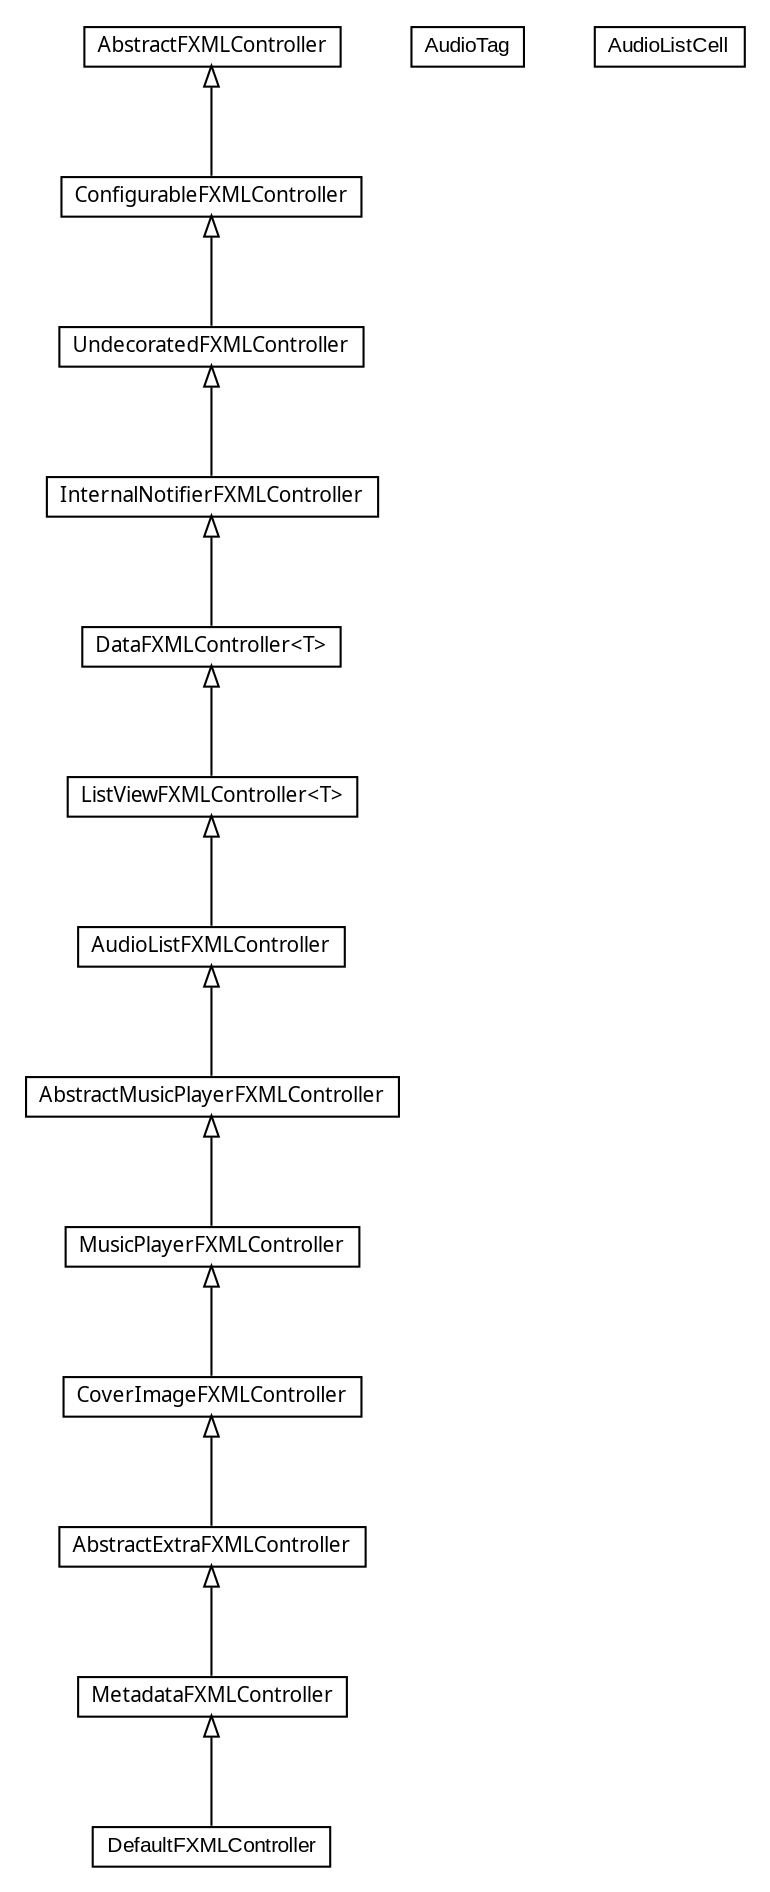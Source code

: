 #!/usr/local/bin/dot
#
# Class diagram 
# Generated by UMLGraph version 5.1 (http://www.umlgraph.org/)
#

digraph G {
	edge [fontname="arial",fontsize=10,labelfontname="arial",labelfontsize=10];
	node [fontname="arial",fontsize=10,shape=plaintext];
	nodesep=0.25;
	ranksep=0.5;
	// org.olympe.musicplayer.fxml.UndecoratedFXMLController
	c121 [label=<<table title="org.olympe.musicplayer.fxml.UndecoratedFXMLController" border="0" cellborder="1" cellspacing="0" cellpadding="2" port="p" href="./UndecoratedFXMLController.html">
		<tr><td><table border="0" cellspacing="0" cellpadding="1">
<tr><td align="center" balign="center"><font face="ariali"> UndecoratedFXMLController </font></td></tr>
		</table></td></tr>
		</table>>, fontname="arial", fontcolor="black", fontsize=10.0];
	// org.olympe.musicplayer.fxml.MusicPlayerFXMLController
	c122 [label=<<table title="org.olympe.musicplayer.fxml.MusicPlayerFXMLController" border="0" cellborder="1" cellspacing="0" cellpadding="2" port="p" href="./MusicPlayerFXMLController.html">
		<tr><td><table border="0" cellspacing="0" cellpadding="1">
<tr><td align="center" balign="center"><font face="ariali"> MusicPlayerFXMLController </font></td></tr>
		</table></td></tr>
		</table>>, fontname="arial", fontcolor="black", fontsize=10.0];
	// org.olympe.musicplayer.fxml.MetadataFXMLController
	c123 [label=<<table title="org.olympe.musicplayer.fxml.MetadataFXMLController" border="0" cellborder="1" cellspacing="0" cellpadding="2" port="p" href="./MetadataFXMLController.html">
		<tr><td><table border="0" cellspacing="0" cellpadding="1">
<tr><td align="center" balign="center"><font face="ariali"> MetadataFXMLController </font></td></tr>
		</table></td></tr>
		</table>>, fontname="arial", fontcolor="black", fontsize=10.0];
	// org.olympe.musicplayer.fxml.MetadataFXMLController.AudioTag
	c124 [label=<<table title="org.olympe.musicplayer.fxml.MetadataFXMLController.AudioTag" border="0" cellborder="1" cellspacing="0" cellpadding="2" port="p" href="./MetadataFXMLController.AudioTag.html">
		<tr><td><table border="0" cellspacing="0" cellpadding="1">
<tr><td align="center" balign="center"> AudioTag </td></tr>
		</table></td></tr>
		</table>>, fontname="arial", fontcolor="black", fontsize=10.0];
	// org.olympe.musicplayer.fxml.ListViewFXMLController<T>
	c125 [label=<<table title="org.olympe.musicplayer.fxml.ListViewFXMLController" border="0" cellborder="1" cellspacing="0" cellpadding="2" port="p" href="./ListViewFXMLController.html">
		<tr><td><table border="0" cellspacing="0" cellpadding="1">
<tr><td align="center" balign="center"><font face="ariali"> ListViewFXMLController&lt;T&gt; </font></td></tr>
		</table></td></tr>
		</table>>, fontname="arial", fontcolor="black", fontsize=10.0];
	// org.olympe.musicplayer.fxml.InternalNotifierFXMLController
	c126 [label=<<table title="org.olympe.musicplayer.fxml.InternalNotifierFXMLController" border="0" cellborder="1" cellspacing="0" cellpadding="2" port="p" href="./InternalNotifierFXMLController.html">
		<tr><td><table border="0" cellspacing="0" cellpadding="1">
<tr><td align="center" balign="center"><font face="ariali"> InternalNotifierFXMLController </font></td></tr>
		</table></td></tr>
		</table>>, fontname="arial", fontcolor="black", fontsize=10.0];
	// org.olympe.musicplayer.fxml.DefaultFXMLController
	c127 [label=<<table title="org.olympe.musicplayer.fxml.DefaultFXMLController" border="0" cellborder="1" cellspacing="0" cellpadding="2" port="p" href="./DefaultFXMLController.html">
		<tr><td><table border="0" cellspacing="0" cellpadding="1">
<tr><td align="center" balign="center"> DefaultFXMLController </td></tr>
		</table></td></tr>
		</table>>, fontname="arial", fontcolor="black", fontsize=10.0];
	// org.olympe.musicplayer.fxml.DataFXMLController<T>
	c128 [label=<<table title="org.olympe.musicplayer.fxml.DataFXMLController" border="0" cellborder="1" cellspacing="0" cellpadding="2" port="p" href="./DataFXMLController.html">
		<tr><td><table border="0" cellspacing="0" cellpadding="1">
<tr><td align="center" balign="center"><font face="ariali"> DataFXMLController&lt;T&gt; </font></td></tr>
		</table></td></tr>
		</table>>, fontname="arial", fontcolor="black", fontsize=10.0];
	// org.olympe.musicplayer.fxml.CoverImageFXMLController
	c129 [label=<<table title="org.olympe.musicplayer.fxml.CoverImageFXMLController" border="0" cellborder="1" cellspacing="0" cellpadding="2" port="p" href="./CoverImageFXMLController.html">
		<tr><td><table border="0" cellspacing="0" cellpadding="1">
<tr><td align="center" balign="center"><font face="ariali"> CoverImageFXMLController </font></td></tr>
		</table></td></tr>
		</table>>, fontname="arial", fontcolor="black", fontsize=10.0];
	// org.olympe.musicplayer.fxml.ConfigurableFXMLController
	c130 [label=<<table title="org.olympe.musicplayer.fxml.ConfigurableFXMLController" border="0" cellborder="1" cellspacing="0" cellpadding="2" port="p" href="./ConfigurableFXMLController.html">
		<tr><td><table border="0" cellspacing="0" cellpadding="1">
<tr><td align="center" balign="center"><font face="ariali"> ConfigurableFXMLController </font></td></tr>
		</table></td></tr>
		</table>>, fontname="arial", fontcolor="black", fontsize=10.0];
	// org.olympe.musicplayer.fxml.AudioListFXMLController
	c131 [label=<<table title="org.olympe.musicplayer.fxml.AudioListFXMLController" border="0" cellborder="1" cellspacing="0" cellpadding="2" port="p" href="./AudioListFXMLController.html">
		<tr><td><table border="0" cellspacing="0" cellpadding="1">
<tr><td align="center" balign="center"><font face="ariali"> AudioListFXMLController </font></td></tr>
		</table></td></tr>
		</table>>, fontname="arial", fontcolor="black", fontsize=10.0];
	// org.olympe.musicplayer.fxml.AudioListFXMLController.AudioListCell
	c132 [label=<<table title="org.olympe.musicplayer.fxml.AudioListFXMLController.AudioListCell" border="0" cellborder="1" cellspacing="0" cellpadding="2" port="p" href="./AudioListFXMLController.AudioListCell.html">
		<tr><td><table border="0" cellspacing="0" cellpadding="1">
<tr><td align="center" balign="center"> AudioListCell </td></tr>
		</table></td></tr>
		</table>>, fontname="arial", fontcolor="black", fontsize=10.0];
	// org.olympe.musicplayer.fxml.AbstractMusicPlayerFXMLController
	c133 [label=<<table title="org.olympe.musicplayer.fxml.AbstractMusicPlayerFXMLController" border="0" cellborder="1" cellspacing="0" cellpadding="2" port="p" href="./AbstractMusicPlayerFXMLController.html">
		<tr><td><table border="0" cellspacing="0" cellpadding="1">
<tr><td align="center" balign="center"><font face="ariali"> AbstractMusicPlayerFXMLController </font></td></tr>
		</table></td></tr>
		</table>>, fontname="arial", fontcolor="black", fontsize=10.0];
	// org.olympe.musicplayer.fxml.AbstractFXMLController
	c134 [label=<<table title="org.olympe.musicplayer.fxml.AbstractFXMLController" border="0" cellborder="1" cellspacing="0" cellpadding="2" port="p" href="./AbstractFXMLController.html">
		<tr><td><table border="0" cellspacing="0" cellpadding="1">
<tr><td align="center" balign="center"><font face="ariali"> AbstractFXMLController </font></td></tr>
		</table></td></tr>
		</table>>, fontname="arial", fontcolor="black", fontsize=10.0];
	// org.olympe.musicplayer.fxml.AbstractExtraFXMLController
	c135 [label=<<table title="org.olympe.musicplayer.fxml.AbstractExtraFXMLController" border="0" cellborder="1" cellspacing="0" cellpadding="2" port="p" href="./AbstractExtraFXMLController.html">
		<tr><td><table border="0" cellspacing="0" cellpadding="1">
<tr><td align="center" balign="center"><font face="ariali"> AbstractExtraFXMLController </font></td></tr>
		</table></td></tr>
		</table>>, fontname="arial", fontcolor="black", fontsize=10.0];
	//org.olympe.musicplayer.fxml.UndecoratedFXMLController extends org.olympe.musicplayer.fxml.ConfigurableFXMLController
	c130:p -> c121:p [dir=back,arrowtail=empty];
	//org.olympe.musicplayer.fxml.MusicPlayerFXMLController extends org.olympe.musicplayer.fxml.AbstractMusicPlayerFXMLController
	c133:p -> c122:p [dir=back,arrowtail=empty];
	//org.olympe.musicplayer.fxml.MetadataFXMLController extends org.olympe.musicplayer.fxml.AbstractExtraFXMLController
	c135:p -> c123:p [dir=back,arrowtail=empty];
	//org.olympe.musicplayer.fxml.ListViewFXMLController<T> extends org.olympe.musicplayer.fxml.DataFXMLController<T>
	c128:p -> c125:p [dir=back,arrowtail=empty];
	//org.olympe.musicplayer.fxml.InternalNotifierFXMLController extends org.olympe.musicplayer.fxml.UndecoratedFXMLController
	c121:p -> c126:p [dir=back,arrowtail=empty];
	//org.olympe.musicplayer.fxml.DefaultFXMLController extends org.olympe.musicplayer.fxml.MetadataFXMLController
	c123:p -> c127:p [dir=back,arrowtail=empty];
	//org.olympe.musicplayer.fxml.DataFXMLController<T> extends org.olympe.musicplayer.fxml.InternalNotifierFXMLController
	c126:p -> c128:p [dir=back,arrowtail=empty];
	//org.olympe.musicplayer.fxml.CoverImageFXMLController extends org.olympe.musicplayer.fxml.MusicPlayerFXMLController
	c122:p -> c129:p [dir=back,arrowtail=empty];
	//org.olympe.musicplayer.fxml.ConfigurableFXMLController extends org.olympe.musicplayer.fxml.AbstractFXMLController
	c134:p -> c130:p [dir=back,arrowtail=empty];
	//org.olympe.musicplayer.fxml.AudioListFXMLController extends org.olympe.musicplayer.fxml.ListViewFXMLController<org.olympe.musicplayer.bean.model.Audio>
	c125:p -> c131:p [dir=back,arrowtail=empty];
	//org.olympe.musicplayer.fxml.AbstractMusicPlayerFXMLController extends org.olympe.musicplayer.fxml.AudioListFXMLController
	c131:p -> c133:p [dir=back,arrowtail=empty];
	//org.olympe.musicplayer.fxml.AbstractExtraFXMLController extends org.olympe.musicplayer.fxml.CoverImageFXMLController
	c129:p -> c135:p [dir=back,arrowtail=empty];
}

